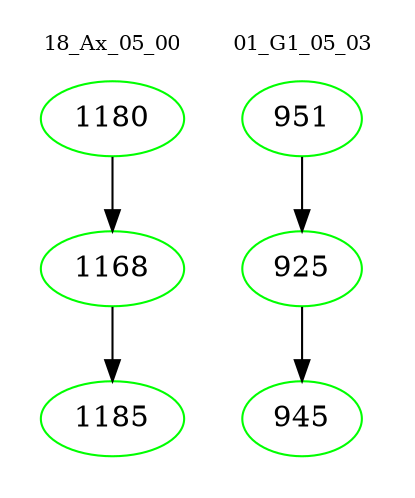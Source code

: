 digraph{
subgraph cluster_0 {
color = white
label = "18_Ax_05_00";
fontsize=10;
T0_1180 [label="1180", color="green"]
T0_1180 -> T0_1168 [color="black"]
T0_1168 [label="1168", color="green"]
T0_1168 -> T0_1185 [color="black"]
T0_1185 [label="1185", color="green"]
}
subgraph cluster_1 {
color = white
label = "01_G1_05_03";
fontsize=10;
T1_951 [label="951", color="green"]
T1_951 -> T1_925 [color="black"]
T1_925 [label="925", color="green"]
T1_925 -> T1_945 [color="black"]
T1_945 [label="945", color="green"]
}
}
